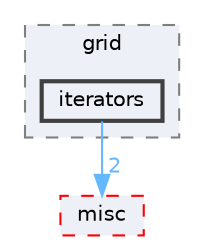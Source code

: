 digraph "/home/runner/work/vclib/vclib/include/vclib/space/grid/iterators"
{
 // LATEX_PDF_SIZE
  bgcolor="transparent";
  edge [fontname=Helvetica,fontsize=10,labelfontname=Helvetica,labelfontsize=10];
  node [fontname=Helvetica,fontsize=10,shape=box,height=0.2,width=0.4];
  compound=true
  subgraph clusterdir_43bec620be745f7600a80b4863ec33ca {
    graph [ bgcolor="#edf0f7", pencolor="grey50", label="grid", fontname=Helvetica,fontsize=10 style="filled,dashed", URL="dir_43bec620be745f7600a80b4863ec33ca.html",tooltip=""]
  dir_762d95a29f98a521b9c2bd61f634401c [label="iterators", fillcolor="#edf0f7", color="grey25", style="filled,bold", URL="dir_762d95a29f98a521b9c2bd61f634401c.html",tooltip=""];
  }
  dir_1d5d86545c5ee72848d4833136f0caa9 [label="misc", fillcolor="#edf0f7", color="red", style="filled,dashed", URL="dir_1d5d86545c5ee72848d4833136f0caa9.html",tooltip=""];
  dir_762d95a29f98a521b9c2bd61f634401c->dir_1d5d86545c5ee72848d4833136f0caa9 [headlabel="2", labeldistance=1.5 headhref="dir_000028_000037.html" color="steelblue1" fontcolor="steelblue1"];
}
